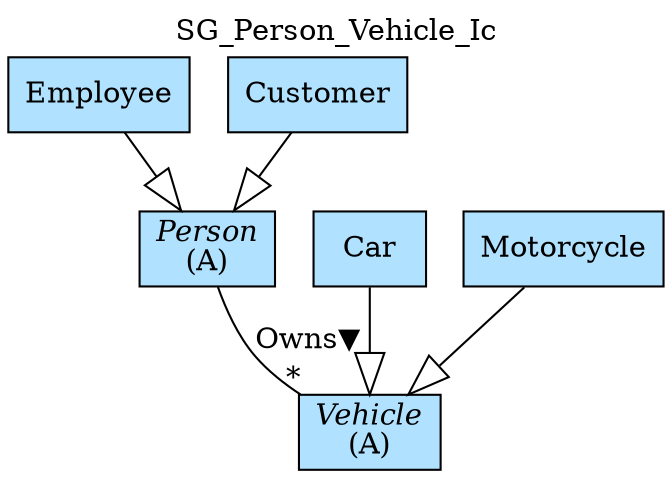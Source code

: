 digraph {graph[label=SG_Person_Vehicle_Ic,labelloc=tl,labelfontsize=12];
"Employee"[shape=record,fillcolor=lightskyblue1,style = filled,label="Employee"];
"Customer"[shape=record,fillcolor=lightskyblue1,style = filled,label="Customer"];
"Person"[shape=record,fillcolor=lightskyblue1,style = filled,label=<{<I>Person</I><br/>(A)}>];
"Car"[shape=record,fillcolor=lightskyblue1,style = filled,label="Car"];
"Motorcycle"[shape=record,fillcolor=lightskyblue1,style = filled,label="Motorcycle"];
"Vehicle"[shape=record,fillcolor=lightskyblue1,style = filled,label=<{<I>Vehicle</I><br/>(A)}>];

"Person"->"Vehicle"[label="Owns▼",dir=none,taillabel="",headlabel="*"];
"Employee"->"Person"[arrowhead=onormal,arrowsize=2.0];
"Customer"->"Person"[arrowhead=onormal,arrowsize=2.0];
"Car"->"Vehicle"[arrowhead=onormal,arrowsize=2.0];
"Motorcycle"->"Vehicle"[arrowhead=onormal,arrowsize=2.0];
}